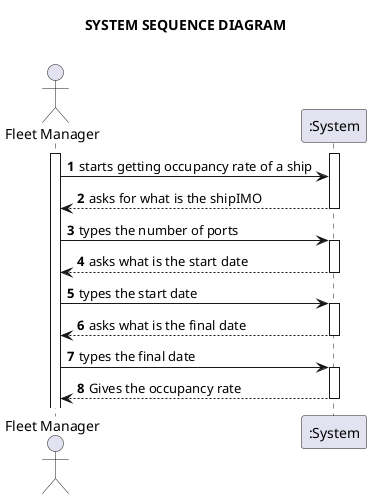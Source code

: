 @startuml
'https://plantuml.com/sequence-diagram

title <b>SYSTEM SEQUENCE DIAGRAM\n
autonumber
'hide footbox
actor "Fleet Manager" as FM

participant ":System" as System

activate FM
activate System

FM -> System : starts getting occupancy rate of a ship
System --> FM : asks for what is the shipIMO
deactivate System
FM -> System : types the number of ports
activate System
System --> FM : asks what is the start date
deactivate System
FM -> System : types the start date
activate System
System --> FM : asks what is the final date
deactivate System
FM -> System : types the final date
activate System
System --> FM : Gives the occupancy rate
deactivate System


@enduml